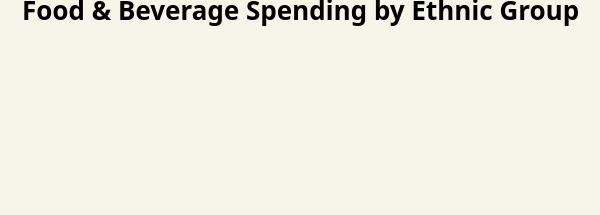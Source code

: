 {
  "$schema": "https://vega.github.io/schema/vega-lite/v5.json",
  "background": "#f7f4e9",
  "title": {
    "text": "Food & Beverage Spending by Ethnic Group",
    "anchor": "middle",
    "dy": -5
  },
  "width": 300,
  "height": 85.5,
  "data": {
    "values": [
      {"ethnic_group": "Malays", "percentage": 18.9},
      {"ethnic_group": "Chinese", "percentage": 14.3},
      {"ethnic_group": "Indian", "percentage": 15.8},
      {"ethnic_group": "Others", "percentage": 22.1}
    ]
  },

  "params": [
    {
      "name": "EthnicGroupSelect",
      "value": "All",
      "bind": {
        "input": "select",
        "options": ["All", "Malays", "Chinese", "Indian", "Others"],
        "name": "Select Ethnic Group: "
      }
    }
  ],

  "transform": [
    {
      "filter": "EthnicGroupSelect == 'All' || datum.ethnic_group == EthnicGroupSelect"
    },
    {
      "calculate": "floor(datum.percentage)",
      "as": "dot_count"
    },
    {
      "calculate": "sequence(1, datum.dot_count)",
      "as": "dot_id"
    },
    {
      "flatten": ["dot_id"]
    },
    {
      "calculate": "((datum.dot_id - 1) % 10) + 1",
      "as": "column"
    },
    {
      "calculate": "floor((datum.dot_id - 1) / 10) + 1",
      "as": "row"
    }
  ],

  "mark": "circle",

  "encoding": {
    "x": {
      "field": "column",
      "type": "ordinal",
      "axis": null,
      "scale": {"domain": [1, 2, 3, 4, 5, 6, 7, 8, 9, 10]}
    },
    "y": {
      "field": "row",
      "type": "ordinal",
      "axis": null
    },
    "row": {
      "field": "ethnic_group",
      "type": "nominal",
      "title": "Ethnic Group",
      "header": {"labelAngle": 0, "labelAlign": "right"}
    },
    "color": {
      "field": "ethnic_group",
      "type": "nominal",
      "scale": {
        "range": ["#C9A0DC", "#7EC8E3", "#FFB6C1", "#FFB347"]
      },
      "legend": null
    },
    "size": {"value": 250},
    "tooltip": [
      {"field": "ethnic_group", "type": "nominal", "title": "Ethnic Group"},
      {"field": "percentage", "type": "quantitative", "title": "Food & Beverage %", "format": ".1f"}
    ]
  },

  "config": {
    "view": {"stroke": "transparent"},
    "axis": {"grid": false}
  }
}
